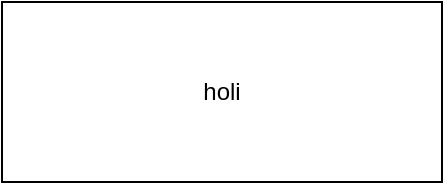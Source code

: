 <mxfile version="17.4.6" type="github">
  <diagram id="NyLfop6wYTyFUQ1CwdRf" name="Page-1">
    <mxGraphModel dx="1502" dy="603" grid="1" gridSize="10" guides="1" tooltips="1" connect="1" arrows="1" fold="1" page="1" pageScale="1" pageWidth="827" pageHeight="1169" math="0" shadow="0">
      <root>
        <mxCell id="0" />
        <mxCell id="1" parent="0" />
        <mxCell id="AIAvfSGxtSlI8uTzKlX_-1" value="holi" style="rounded=0;whiteSpace=wrap;html=1;" vertex="1" parent="1">
          <mxGeometry x="350" y="250" width="220" height="90" as="geometry" />
        </mxCell>
      </root>
    </mxGraphModel>
  </diagram>
</mxfile>
